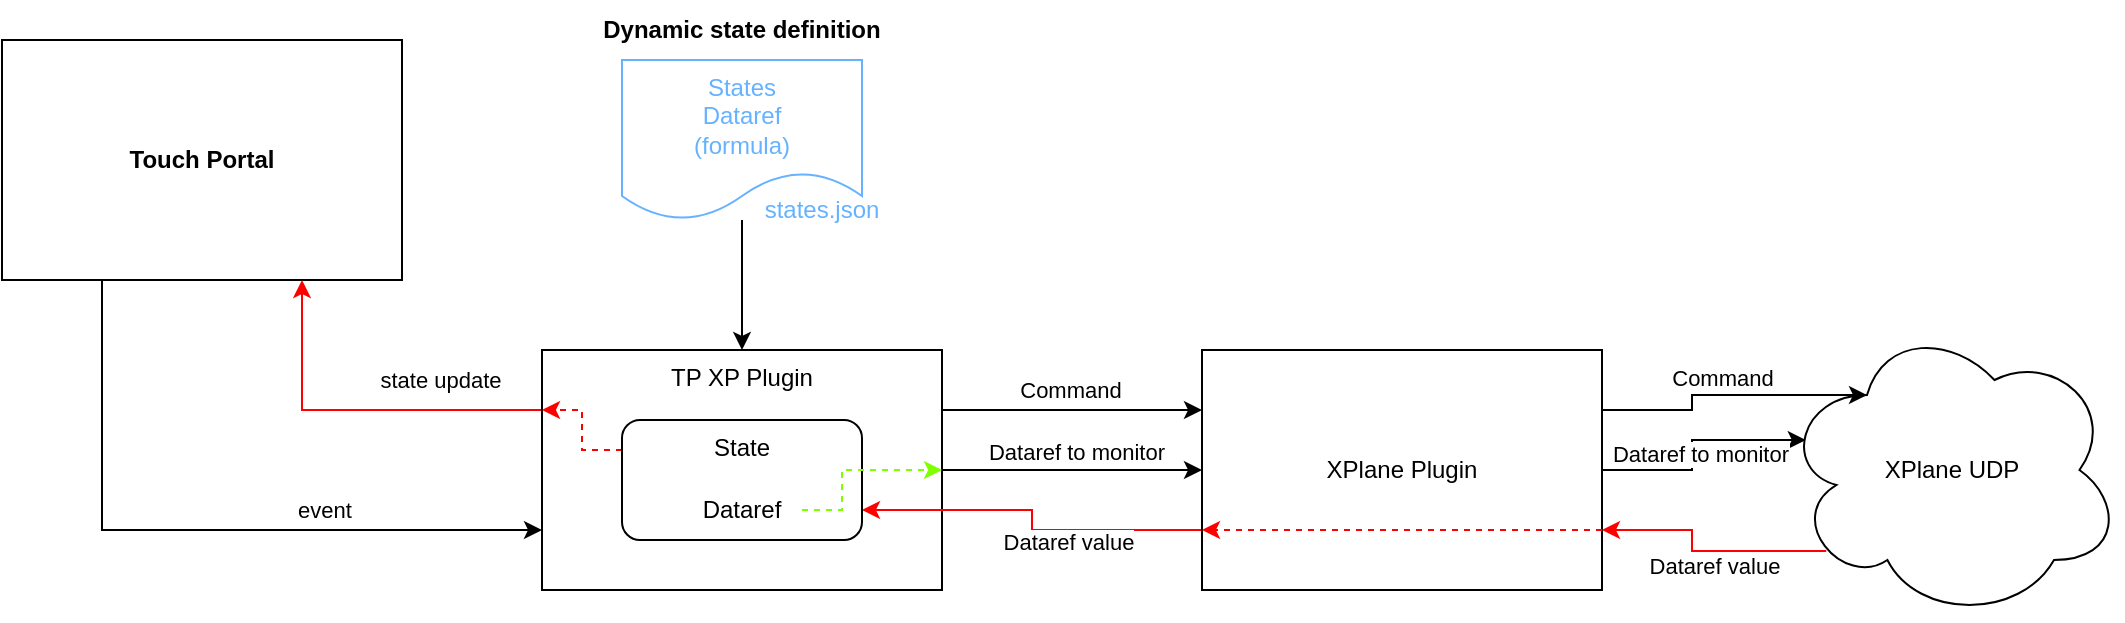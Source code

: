<mxfile version="22.1.18" type="device">
  <diagram name="Page-1" id="JbYBeMXnZNr-NZvsiNnk">
    <mxGraphModel dx="1456" dy="1007" grid="1" gridSize="10" guides="1" tooltips="1" connect="1" arrows="1" fold="1" page="1" pageScale="1" pageWidth="1169" pageHeight="827" math="0" shadow="0">
      <root>
        <mxCell id="0" />
        <mxCell id="1" parent="0" />
        <mxCell id="2txAQ-d7ZKN94Nc2W-2K-17" style="edgeStyle=orthogonalEdgeStyle;rounded=0;orthogonalLoop=1;jettySize=auto;html=1;exitX=0.25;exitY=1;exitDx=0;exitDy=0;entryX=0;entryY=0.75;entryDx=0;entryDy=0;" edge="1" parent="1" source="2txAQ-d7ZKN94Nc2W-2K-1" target="2txAQ-d7ZKN94Nc2W-2K-2">
          <mxGeometry relative="1" as="geometry" />
        </mxCell>
        <mxCell id="2txAQ-d7ZKN94Nc2W-2K-18" value="event" style="edgeLabel;html=1;align=center;verticalAlign=middle;resizable=0;points=[];" vertex="1" connectable="0" parent="2txAQ-d7ZKN94Nc2W-2K-17">
          <mxGeometry x="0.294" y="4" relative="1" as="geometry">
            <mxPoint x="13" y="-6" as="offset" />
          </mxGeometry>
        </mxCell>
        <mxCell id="2txAQ-d7ZKN94Nc2W-2K-1" value="Touch Portal" style="rounded=0;whiteSpace=wrap;html=1;fontStyle=1" vertex="1" parent="1">
          <mxGeometry x="80" y="80" width="200" height="120" as="geometry" />
        </mxCell>
        <mxCell id="2txAQ-d7ZKN94Nc2W-2K-11" style="edgeStyle=orthogonalEdgeStyle;rounded=0;orthogonalLoop=1;jettySize=auto;html=1;exitX=1;exitY=0.25;exitDx=0;exitDy=0;entryX=0;entryY=0.25;entryDx=0;entryDy=0;" edge="1" parent="1" source="2txAQ-d7ZKN94Nc2W-2K-2" target="2txAQ-d7ZKN94Nc2W-2K-5">
          <mxGeometry relative="1" as="geometry" />
        </mxCell>
        <mxCell id="2txAQ-d7ZKN94Nc2W-2K-12" value="Command" style="edgeLabel;html=1;align=center;verticalAlign=middle;resizable=0;points=[];" vertex="1" connectable="0" parent="2txAQ-d7ZKN94Nc2W-2K-11">
          <mxGeometry x="-0.025" y="2" relative="1" as="geometry">
            <mxPoint y="-8" as="offset" />
          </mxGeometry>
        </mxCell>
        <mxCell id="2txAQ-d7ZKN94Nc2W-2K-16" value="state update" style="edgeStyle=orthogonalEdgeStyle;rounded=0;orthogonalLoop=1;jettySize=auto;html=1;exitX=0;exitY=0.25;exitDx=0;exitDy=0;entryX=0.75;entryY=1;entryDx=0;entryDy=0;strokeColor=#FF0000;" edge="1" parent="1" source="2txAQ-d7ZKN94Nc2W-2K-2" target="2txAQ-d7ZKN94Nc2W-2K-1">
          <mxGeometry x="-0.448" y="-15" relative="1" as="geometry">
            <mxPoint as="offset" />
          </mxGeometry>
        </mxCell>
        <mxCell id="2txAQ-d7ZKN94Nc2W-2K-19" style="edgeStyle=orthogonalEdgeStyle;rounded=0;orthogonalLoop=1;jettySize=auto;html=1;exitX=1;exitY=0.5;exitDx=0;exitDy=0;entryX=0;entryY=0.5;entryDx=0;entryDy=0;" edge="1" parent="1" source="2txAQ-d7ZKN94Nc2W-2K-2" target="2txAQ-d7ZKN94Nc2W-2K-5">
          <mxGeometry relative="1" as="geometry" />
        </mxCell>
        <mxCell id="2txAQ-d7ZKN94Nc2W-2K-20" value="Dataref to monitor" style="edgeLabel;html=1;align=center;verticalAlign=middle;resizable=0;points=[];" vertex="1" connectable="0" parent="2txAQ-d7ZKN94Nc2W-2K-19">
          <mxGeometry x="0.033" y="4" relative="1" as="geometry">
            <mxPoint y="-5" as="offset" />
          </mxGeometry>
        </mxCell>
        <mxCell id="2txAQ-d7ZKN94Nc2W-2K-2" value="TP XP Plugin" style="rounded=0;whiteSpace=wrap;html=1;verticalAlign=top;" vertex="1" parent="1">
          <mxGeometry x="350" y="235" width="200" height="120" as="geometry" />
        </mxCell>
        <mxCell id="2txAQ-d7ZKN94Nc2W-2K-4" style="edgeStyle=orthogonalEdgeStyle;rounded=0;orthogonalLoop=1;jettySize=auto;html=1;entryX=0.5;entryY=0;entryDx=0;entryDy=0;" edge="1" parent="1" source="2txAQ-d7ZKN94Nc2W-2K-3" target="2txAQ-d7ZKN94Nc2W-2K-2">
          <mxGeometry relative="1" as="geometry" />
        </mxCell>
        <mxCell id="2txAQ-d7ZKN94Nc2W-2K-3" value="States&lt;br&gt;Dataref&lt;br&gt;(formula)" style="shape=document;whiteSpace=wrap;html=1;boundedLbl=1;fontColor=#66B2FF;strokeColor=#66B2FF;" vertex="1" parent="1">
          <mxGeometry x="390" y="90" width="120" height="80" as="geometry" />
        </mxCell>
        <mxCell id="2txAQ-d7ZKN94Nc2W-2K-14" style="edgeStyle=orthogonalEdgeStyle;rounded=0;orthogonalLoop=1;jettySize=auto;html=1;exitX=0;exitY=0.75;exitDx=0;exitDy=0;entryX=1;entryY=0.75;entryDx=0;entryDy=0;strokeColor=#FF0000;" edge="1" parent="1" source="2txAQ-d7ZKN94Nc2W-2K-5" target="2txAQ-d7ZKN94Nc2W-2K-24">
          <mxGeometry relative="1" as="geometry" />
        </mxCell>
        <mxCell id="2txAQ-d7ZKN94Nc2W-2K-15" value="Dataref value" style="edgeLabel;html=1;align=center;verticalAlign=middle;resizable=0;points=[];" vertex="1" connectable="0" parent="2txAQ-d7ZKN94Nc2W-2K-14">
          <mxGeometry x="0.167" relative="1" as="geometry">
            <mxPoint x="28" y="16" as="offset" />
          </mxGeometry>
        </mxCell>
        <mxCell id="2txAQ-d7ZKN94Nc2W-2K-5" value="XPlane Plugin" style="rounded=0;whiteSpace=wrap;html=1;" vertex="1" parent="1">
          <mxGeometry x="680" y="235" width="200" height="120" as="geometry" />
        </mxCell>
        <mxCell id="2txAQ-d7ZKN94Nc2W-2K-22" style="edgeStyle=orthogonalEdgeStyle;rounded=0;orthogonalLoop=1;jettySize=auto;html=1;exitX=0.13;exitY=0.77;exitDx=0;exitDy=0;exitPerimeter=0;entryX=1;entryY=0.75;entryDx=0;entryDy=0;strokeColor=#FF0000;" edge="1" parent="1" source="2txAQ-d7ZKN94Nc2W-2K-6" target="2txAQ-d7ZKN94Nc2W-2K-5">
          <mxGeometry relative="1" as="geometry" />
        </mxCell>
        <mxCell id="2txAQ-d7ZKN94Nc2W-2K-23" value="Dataref value" style="edgeLabel;html=1;align=center;verticalAlign=middle;resizable=0;points=[];" vertex="1" connectable="0" parent="2txAQ-d7ZKN94Nc2W-2K-22">
          <mxGeometry x="-0.08" y="-1" relative="1" as="geometry">
            <mxPoint y="8" as="offset" />
          </mxGeometry>
        </mxCell>
        <mxCell id="2txAQ-d7ZKN94Nc2W-2K-6" value="XPlane UDP" style="ellipse;shape=cloud;whiteSpace=wrap;html=1;" vertex="1" parent="1">
          <mxGeometry x="970" y="220" width="170" height="150" as="geometry" />
        </mxCell>
        <mxCell id="2txAQ-d7ZKN94Nc2W-2K-13" style="edgeStyle=orthogonalEdgeStyle;rounded=0;orthogonalLoop=1;jettySize=auto;html=1;exitX=1;exitY=0.25;exitDx=0;exitDy=0;entryX=0.25;entryY=0.25;entryDx=0;entryDy=0;entryPerimeter=0;" edge="1" parent="1" source="2txAQ-d7ZKN94Nc2W-2K-5" target="2txAQ-d7ZKN94Nc2W-2K-6">
          <mxGeometry relative="1" as="geometry" />
        </mxCell>
        <mxCell id="2txAQ-d7ZKN94Nc2W-2K-21" value="Command" style="edgeLabel;html=1;align=center;verticalAlign=middle;resizable=0;points=[];" vertex="1" connectable="0" parent="2txAQ-d7ZKN94Nc2W-2K-13">
          <mxGeometry x="-0.051" y="4" relative="1" as="geometry">
            <mxPoint x="1" y="-5" as="offset" />
          </mxGeometry>
        </mxCell>
        <mxCell id="2txAQ-d7ZKN94Nc2W-2K-29" style="edgeStyle=orthogonalEdgeStyle;rounded=0;orthogonalLoop=1;jettySize=auto;html=1;exitX=0;exitY=0.25;exitDx=0;exitDy=0;entryX=0;entryY=0.25;entryDx=0;entryDy=0;strokeColor=#FF0000;dashed=1;" edge="1" parent="1" source="2txAQ-d7ZKN94Nc2W-2K-24" target="2txAQ-d7ZKN94Nc2W-2K-2">
          <mxGeometry relative="1" as="geometry">
            <Array as="points">
              <mxPoint x="370" y="285" />
              <mxPoint x="370" y="265" />
            </Array>
          </mxGeometry>
        </mxCell>
        <mxCell id="2txAQ-d7ZKN94Nc2W-2K-24" value="State" style="rounded=1;whiteSpace=wrap;html=1;verticalAlign=top;" vertex="1" parent="1">
          <mxGeometry x="390" y="270" width="120" height="60" as="geometry" />
        </mxCell>
        <mxCell id="2txAQ-d7ZKN94Nc2W-2K-26" style="edgeStyle=orthogonalEdgeStyle;rounded=0;orthogonalLoop=1;jettySize=auto;html=1;exitX=1;exitY=0.5;exitDx=0;exitDy=0;entryX=1;entryY=0.5;entryDx=0;entryDy=0;dashed=1;strokeColor=#80FF00;" edge="1" parent="1" source="2txAQ-d7ZKN94Nc2W-2K-25" target="2txAQ-d7ZKN94Nc2W-2K-2">
          <mxGeometry relative="1" as="geometry">
            <Array as="points">
              <mxPoint x="500" y="315" />
              <mxPoint x="500" y="295" />
            </Array>
          </mxGeometry>
        </mxCell>
        <mxCell id="2txAQ-d7ZKN94Nc2W-2K-25" value="Dataref" style="text;html=1;strokeColor=none;fillColor=none;align=center;verticalAlign=middle;whiteSpace=wrap;rounded=0;" vertex="1" parent="1">
          <mxGeometry x="420" y="300" width="60" height="30" as="geometry" />
        </mxCell>
        <mxCell id="2txAQ-d7ZKN94Nc2W-2K-31" style="edgeStyle=orthogonalEdgeStyle;rounded=0;orthogonalLoop=1;jettySize=auto;html=1;entryX=0.07;entryY=0.4;entryDx=0;entryDy=0;entryPerimeter=0;" edge="1" parent="1" source="2txAQ-d7ZKN94Nc2W-2K-5" target="2txAQ-d7ZKN94Nc2W-2K-6">
          <mxGeometry relative="1" as="geometry" />
        </mxCell>
        <mxCell id="2txAQ-d7ZKN94Nc2W-2K-32" value="Dataref to monitor" style="edgeLabel;html=1;align=center;verticalAlign=middle;resizable=0;points=[];" vertex="1" connectable="0" parent="2txAQ-d7ZKN94Nc2W-2K-31">
          <mxGeometry x="-0.367" y="1" relative="1" as="geometry">
            <mxPoint x="12" y="-7" as="offset" />
          </mxGeometry>
        </mxCell>
        <mxCell id="2txAQ-d7ZKN94Nc2W-2K-33" style="edgeStyle=orthogonalEdgeStyle;rounded=0;orthogonalLoop=1;jettySize=auto;html=1;exitX=1;exitY=0.75;exitDx=0;exitDy=0;entryX=0;entryY=0.75;entryDx=0;entryDy=0;strokeColor=#FF0000;dashed=1;" edge="1" parent="1" source="2txAQ-d7ZKN94Nc2W-2K-5" target="2txAQ-d7ZKN94Nc2W-2K-5">
          <mxGeometry relative="1" as="geometry">
            <Array as="points">
              <mxPoint x="700" y="325" />
              <mxPoint x="700" y="325" />
            </Array>
          </mxGeometry>
        </mxCell>
        <mxCell id="2txAQ-d7ZKN94Nc2W-2K-34" value="Dynamic state definition" style="text;html=1;strokeColor=none;fillColor=none;align=center;verticalAlign=middle;whiteSpace=wrap;rounded=0;fontStyle=1" vertex="1" parent="1">
          <mxGeometry x="375" y="60" width="150" height="30" as="geometry" />
        </mxCell>
        <mxCell id="2txAQ-d7ZKN94Nc2W-2K-35" value="states.json" style="text;html=1;strokeColor=none;fillColor=none;align=center;verticalAlign=middle;whiteSpace=wrap;rounded=0;fontColor=#66B2FF;" vertex="1" parent="1">
          <mxGeometry x="460" y="150" width="60" height="30" as="geometry" />
        </mxCell>
      </root>
    </mxGraphModel>
  </diagram>
</mxfile>
